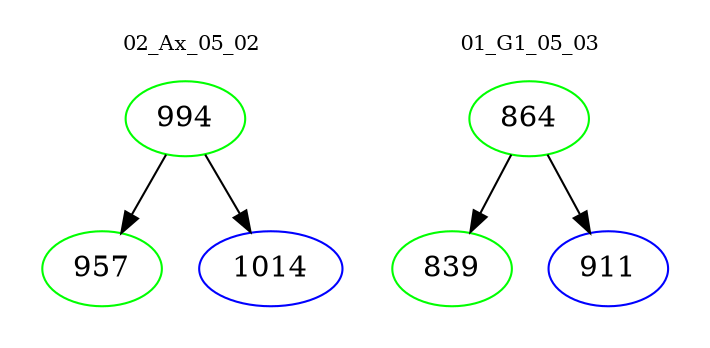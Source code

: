 digraph{
subgraph cluster_0 {
color = white
label = "02_Ax_05_02";
fontsize=10;
T0_994 [label="994", color="green"]
T0_994 -> T0_957 [color="black"]
T0_957 [label="957", color="green"]
T0_994 -> T0_1014 [color="black"]
T0_1014 [label="1014", color="blue"]
}
subgraph cluster_1 {
color = white
label = "01_G1_05_03";
fontsize=10;
T1_864 [label="864", color="green"]
T1_864 -> T1_839 [color="black"]
T1_839 [label="839", color="green"]
T1_864 -> T1_911 [color="black"]
T1_911 [label="911", color="blue"]
}
}
